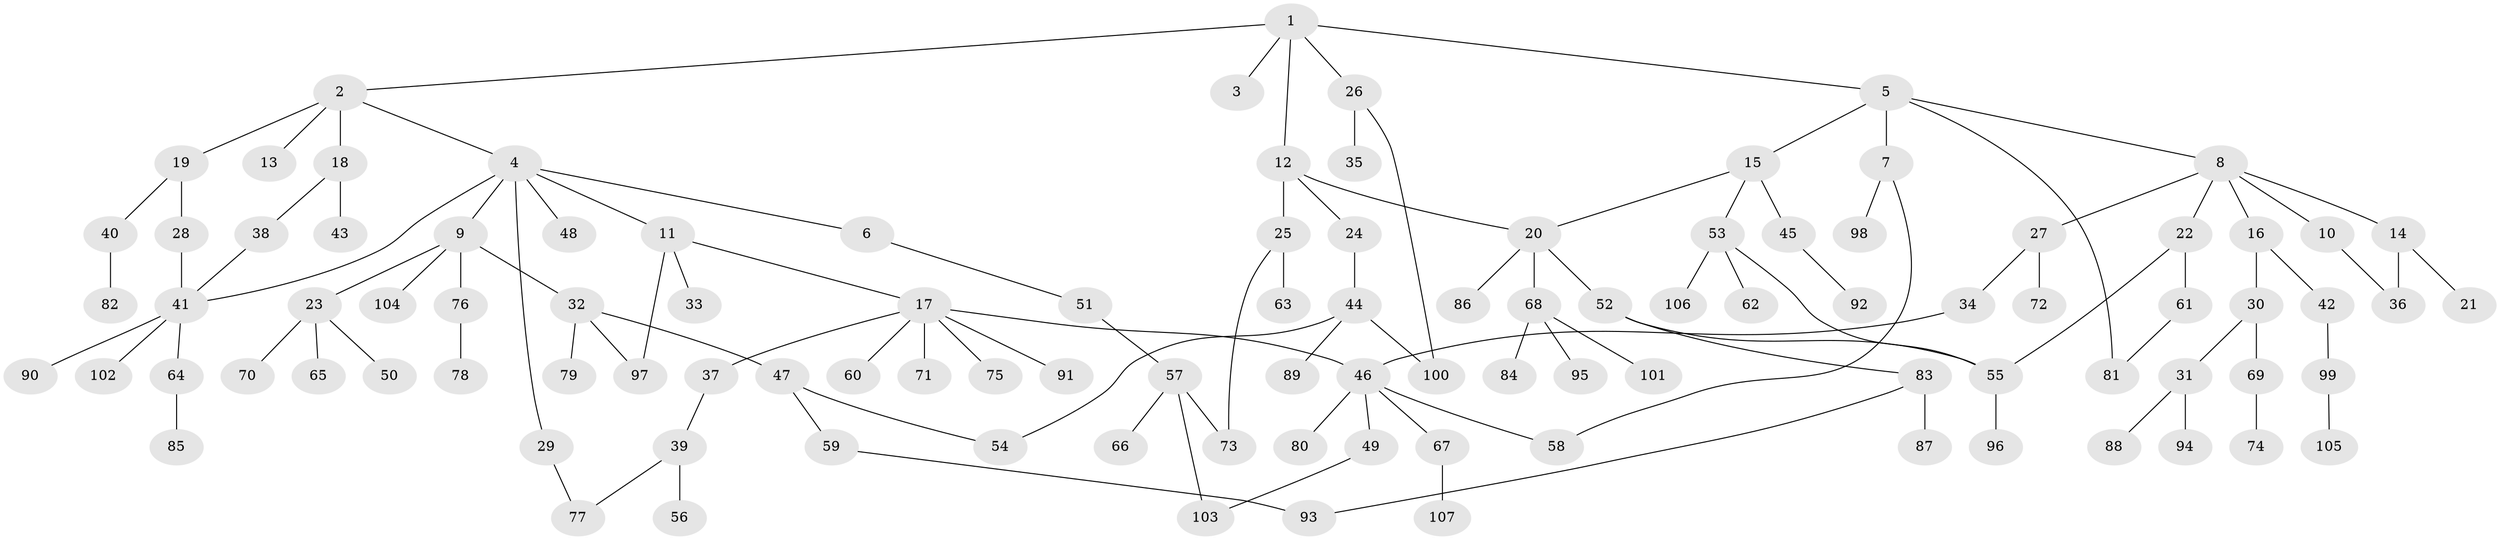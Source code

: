 // Generated by graph-tools (version 1.1) at 2025/13/03/09/25 04:13:37]
// undirected, 107 vertices, 122 edges
graph export_dot {
graph [start="1"]
  node [color=gray90,style=filled];
  1;
  2;
  3;
  4;
  5;
  6;
  7;
  8;
  9;
  10;
  11;
  12;
  13;
  14;
  15;
  16;
  17;
  18;
  19;
  20;
  21;
  22;
  23;
  24;
  25;
  26;
  27;
  28;
  29;
  30;
  31;
  32;
  33;
  34;
  35;
  36;
  37;
  38;
  39;
  40;
  41;
  42;
  43;
  44;
  45;
  46;
  47;
  48;
  49;
  50;
  51;
  52;
  53;
  54;
  55;
  56;
  57;
  58;
  59;
  60;
  61;
  62;
  63;
  64;
  65;
  66;
  67;
  68;
  69;
  70;
  71;
  72;
  73;
  74;
  75;
  76;
  77;
  78;
  79;
  80;
  81;
  82;
  83;
  84;
  85;
  86;
  87;
  88;
  89;
  90;
  91;
  92;
  93;
  94;
  95;
  96;
  97;
  98;
  99;
  100;
  101;
  102;
  103;
  104;
  105;
  106;
  107;
  1 -- 2;
  1 -- 3;
  1 -- 5;
  1 -- 12;
  1 -- 26;
  2 -- 4;
  2 -- 13;
  2 -- 18;
  2 -- 19;
  4 -- 6;
  4 -- 9;
  4 -- 11;
  4 -- 29;
  4 -- 48;
  4 -- 41;
  5 -- 7;
  5 -- 8;
  5 -- 15;
  5 -- 81;
  6 -- 51;
  7 -- 58;
  7 -- 98;
  8 -- 10;
  8 -- 14;
  8 -- 16;
  8 -- 22;
  8 -- 27;
  9 -- 23;
  9 -- 32;
  9 -- 76;
  9 -- 104;
  10 -- 36;
  11 -- 17;
  11 -- 33;
  11 -- 97;
  12 -- 24;
  12 -- 25;
  12 -- 20;
  14 -- 21;
  14 -- 36;
  15 -- 20;
  15 -- 45;
  15 -- 53;
  16 -- 30;
  16 -- 42;
  17 -- 37;
  17 -- 60;
  17 -- 71;
  17 -- 75;
  17 -- 91;
  17 -- 46;
  18 -- 38;
  18 -- 43;
  19 -- 28;
  19 -- 40;
  20 -- 52;
  20 -- 68;
  20 -- 86;
  22 -- 61;
  22 -- 55;
  23 -- 50;
  23 -- 65;
  23 -- 70;
  24 -- 44;
  25 -- 63;
  25 -- 73;
  26 -- 35;
  26 -- 100;
  27 -- 34;
  27 -- 72;
  28 -- 41;
  29 -- 77;
  30 -- 31;
  30 -- 69;
  31 -- 88;
  31 -- 94;
  32 -- 47;
  32 -- 79;
  32 -- 97;
  34 -- 46;
  37 -- 39;
  38 -- 41;
  39 -- 56;
  39 -- 77;
  40 -- 82;
  41 -- 64;
  41 -- 90;
  41 -- 102;
  42 -- 99;
  44 -- 54;
  44 -- 89;
  44 -- 100;
  45 -- 92;
  46 -- 49;
  46 -- 67;
  46 -- 80;
  46 -- 58;
  47 -- 59;
  47 -- 54;
  49 -- 103;
  51 -- 57;
  52 -- 83;
  52 -- 55;
  53 -- 55;
  53 -- 62;
  53 -- 106;
  55 -- 96;
  57 -- 66;
  57 -- 103;
  57 -- 73;
  59 -- 93;
  61 -- 81;
  64 -- 85;
  67 -- 107;
  68 -- 84;
  68 -- 95;
  68 -- 101;
  69 -- 74;
  76 -- 78;
  83 -- 87;
  83 -- 93;
  99 -- 105;
}
